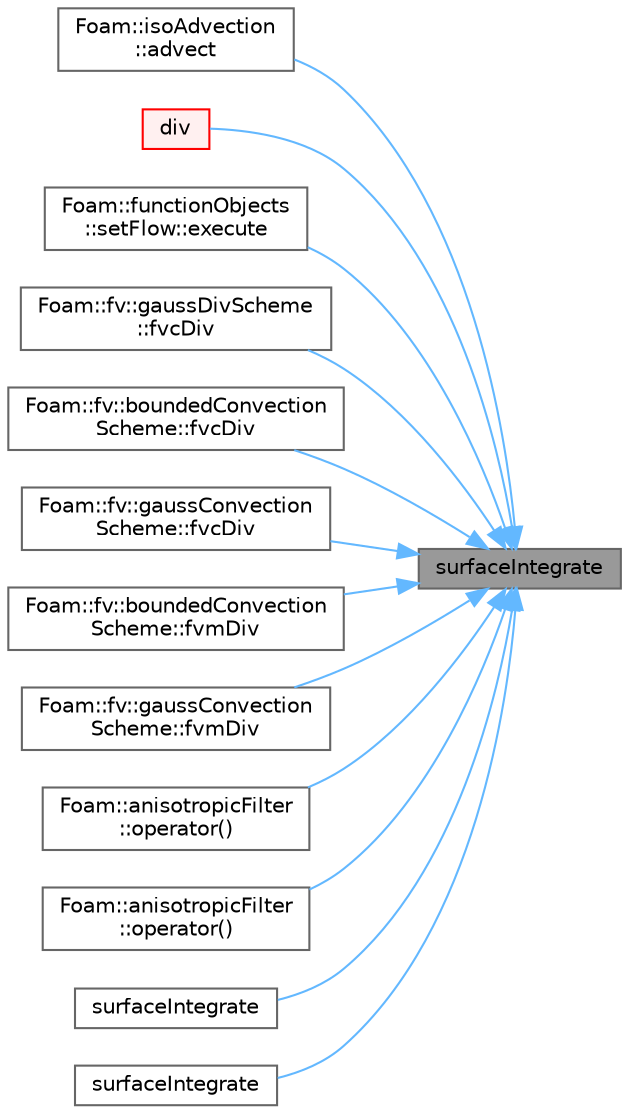 digraph "surfaceIntegrate"
{
 // LATEX_PDF_SIZE
  bgcolor="transparent";
  edge [fontname=Helvetica,fontsize=10,labelfontname=Helvetica,labelfontsize=10];
  node [fontname=Helvetica,fontsize=10,shape=box,height=0.2,width=0.4];
  rankdir="RL";
  Node1 [id="Node000001",label="surfaceIntegrate",height=0.2,width=0.4,color="gray40", fillcolor="grey60", style="filled", fontcolor="black",tooltip=" "];
  Node1 -> Node2 [id="edge1_Node000001_Node000002",dir="back",color="steelblue1",style="solid",tooltip=" "];
  Node2 [id="Node000002",label="Foam::isoAdvection\l::advect",height=0.2,width=0.4,color="grey40", fillcolor="white", style="filled",URL="$classFoam_1_1isoAdvection.html#afedcc0da95488ccf8993572eb6420de3",tooltip=" "];
  Node1 -> Node3 [id="edge2_Node000001_Node000003",dir="back",color="steelblue1",style="solid",tooltip=" "];
  Node3 [id="Node000003",label="div",height=0.2,width=0.4,color="red", fillcolor="#FFF0F0", style="filled",URL="$namespaceFoam_1_1fvc.html#a585533948ad80abfe589d920c641f251",tooltip=" "];
  Node1 -> Node113 [id="edge3_Node000001_Node000113",dir="back",color="steelblue1",style="solid",tooltip=" "];
  Node113 [id="Node000113",label="Foam::functionObjects\l::setFlow::execute",height=0.2,width=0.4,color="grey40", fillcolor="white", style="filled",URL="$classFoam_1_1functionObjects_1_1setFlow.html#ae006844a02161d12182ab372ca5c257b",tooltip=" "];
  Node1 -> Node114 [id="edge4_Node000001_Node000114",dir="back",color="steelblue1",style="solid",tooltip=" "];
  Node114 [id="Node000114",label="Foam::fv::gaussDivScheme\l::fvcDiv",height=0.2,width=0.4,color="grey40", fillcolor="white", style="filled",URL="$classFoam_1_1fv_1_1gaussDivScheme.html#a6bcf37c92215f6faa719ca91e57521b0",tooltip=" "];
  Node1 -> Node115 [id="edge5_Node000001_Node000115",dir="back",color="steelblue1",style="solid",tooltip=" "];
  Node115 [id="Node000115",label="Foam::fv::boundedConvection\lScheme::fvcDiv",height=0.2,width=0.4,color="grey40", fillcolor="white", style="filled",URL="$classFoam_1_1fv_1_1boundedConvectionScheme.html#ad8ea4200287899e92802d7b744dd15f6",tooltip=" "];
  Node1 -> Node116 [id="edge6_Node000001_Node000116",dir="back",color="steelblue1",style="solid",tooltip=" "];
  Node116 [id="Node000116",label="Foam::fv::gaussConvection\lScheme::fvcDiv",height=0.2,width=0.4,color="grey40", fillcolor="white", style="filled",URL="$classFoam_1_1fv_1_1gaussConvectionScheme.html#ad8ea4200287899e92802d7b744dd15f6",tooltip=" "];
  Node1 -> Node117 [id="edge7_Node000001_Node000117",dir="back",color="steelblue1",style="solid",tooltip=" "];
  Node117 [id="Node000117",label="Foam::fv::boundedConvection\lScheme::fvmDiv",height=0.2,width=0.4,color="grey40", fillcolor="white", style="filled",URL="$classFoam_1_1fv_1_1boundedConvectionScheme.html#ad6edbed7fbf0c42fcc63dee2f3ee3bf3",tooltip=" "];
  Node1 -> Node118 [id="edge8_Node000001_Node000118",dir="back",color="steelblue1",style="solid",tooltip=" "];
  Node118 [id="Node000118",label="Foam::fv::gaussConvection\lScheme::fvmDiv",height=0.2,width=0.4,color="grey40", fillcolor="white", style="filled",URL="$classFoam_1_1fv_1_1gaussConvectionScheme.html#ad6edbed7fbf0c42fcc63dee2f3ee3bf3",tooltip=" "];
  Node1 -> Node119 [id="edge9_Node000001_Node000119",dir="back",color="steelblue1",style="solid",tooltip=" "];
  Node119 [id="Node000119",label="Foam::anisotropicFilter\l::operator()",height=0.2,width=0.4,color="grey40", fillcolor="white", style="filled",URL="$classFoam_1_1anisotropicFilter.html#a57f485be4b718f128b5c974aea60a703",tooltip=" "];
  Node1 -> Node120 [id="edge10_Node000001_Node000120",dir="back",color="steelblue1",style="solid",tooltip=" "];
  Node120 [id="Node000120",label="Foam::anisotropicFilter\l::operator()",height=0.2,width=0.4,color="grey40", fillcolor="white", style="filled",URL="$classFoam_1_1anisotropicFilter.html#a1aa2d7b3783d8556966ea1481eb4b54d",tooltip=" "];
  Node1 -> Node121 [id="edge11_Node000001_Node000121",dir="back",color="steelblue1",style="solid",tooltip=" "];
  Node121 [id="Node000121",label="surfaceIntegrate",height=0.2,width=0.4,color="grey40", fillcolor="white", style="filled",URL="$namespaceFoam_1_1fvc.html#a9c95a4e3c2b8abacbac5761792c17af2",tooltip=" "];
  Node1 -> Node122 [id="edge12_Node000001_Node000122",dir="back",color="steelblue1",style="solid",tooltip=" "];
  Node122 [id="Node000122",label="surfaceIntegrate",height=0.2,width=0.4,color="grey40", fillcolor="white", style="filled",URL="$namespaceFoam_1_1fvc.html#ab89e7df39f7f43adbf9b9855491f7ecd",tooltip=" "];
}
